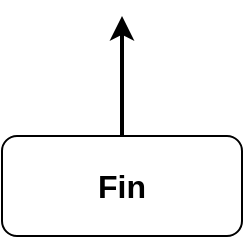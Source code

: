 <mxfile version="20.3.0" type="device"><diagram id="2khORRs8vvWm8L3cv8qq" name="Page-1"><mxGraphModel dx="1102" dy="685" grid="1" gridSize="10" guides="1" tooltips="1" connect="1" arrows="1" fold="1" page="1" pageScale="1" pageWidth="827" pageHeight="1169" math="0" shadow="0"><root><mxCell id="0"/><mxCell id="1" parent="0"/><mxCell id="sgvlp8kUjMlpfIjK7-W--3" style="edgeStyle=orthogonalEdgeStyle;rounded=0;orthogonalLoop=1;jettySize=auto;html=1;exitX=0.5;exitY=0;exitDx=0;exitDy=0;strokeWidth=2;" edge="1" parent="1" source="sgvlp8kUjMlpfIjK7-W--2"><mxGeometry relative="1" as="geometry"><mxPoint x="414" y="100" as="targetPoint"/></mxGeometry></mxCell><mxCell id="sgvlp8kUjMlpfIjK7-W--2" value="&lt;b&gt;&lt;font style=&quot;font-size: 16px;&quot;&gt;Fin&lt;/font&gt;&lt;/b&gt;" style="rounded=1;whiteSpace=wrap;html=1;" vertex="1" parent="1"><mxGeometry x="354" y="160" width="120" height="50" as="geometry"/></mxCell></root></mxGraphModel></diagram></mxfile>